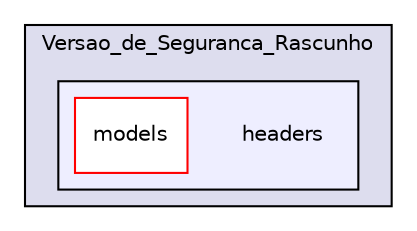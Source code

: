 digraph "Versao_de_Seguranca_Rascunho/headers" {
  compound=true
  node [ fontsize="10", fontname="Helvetica"];
  edge [ labelfontsize="10", labelfontname="Helvetica"];
  subgraph clusterdir_a43a46c6b5c9a26299106a22293a3a7a {
    graph [ bgcolor="#ddddee", pencolor="black", label="Versao_de_Seguranca_Rascunho" fontname="Helvetica", fontsize="10", URL="dir_a43a46c6b5c9a26299106a22293a3a7a.html"]
  subgraph clusterdir_12484101b3badd222c5f6336c0466e50 {
    graph [ bgcolor="#eeeeff", pencolor="black", label="" URL="dir_12484101b3badd222c5f6336c0466e50.html"];
    dir_12484101b3badd222c5f6336c0466e50 [shape=plaintext label="headers"];
    dir_f1d967a9c361ec3c386f8547064e76fe [shape=box label="models" color="red" fillcolor="white" style="filled" URL="dir_f1d967a9c361ec3c386f8547064e76fe.html"];
  }
  }
}
